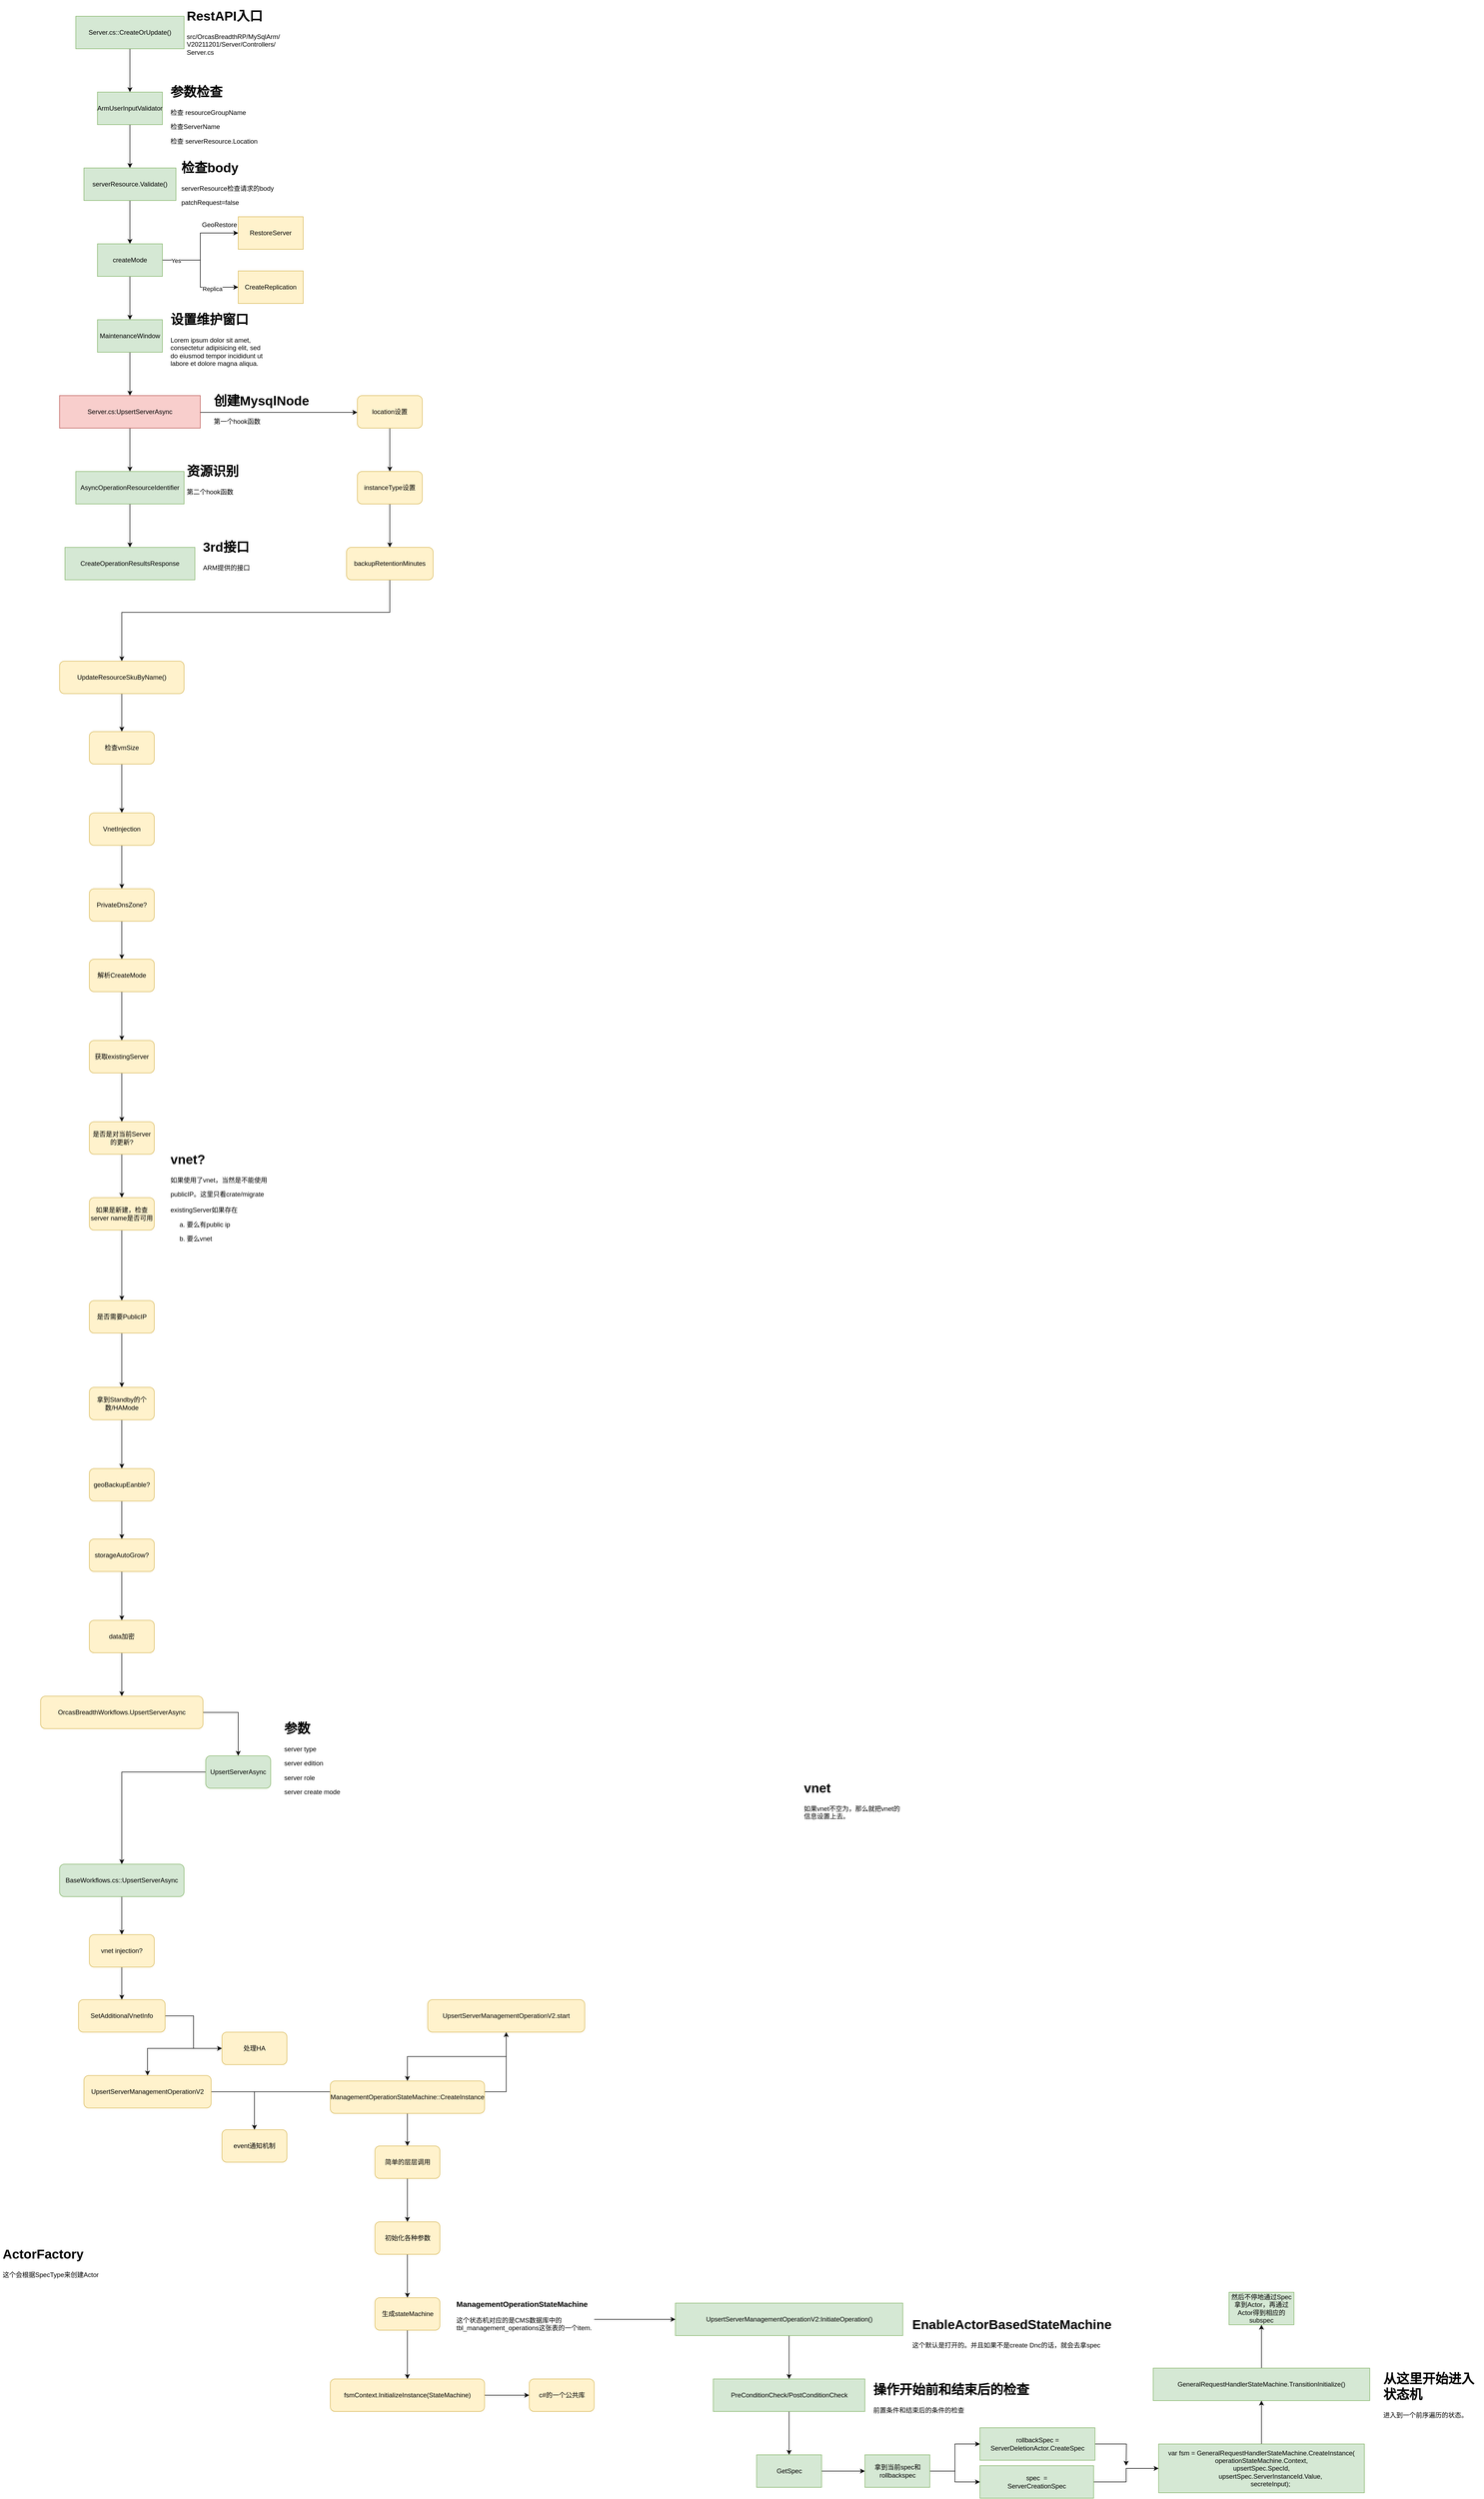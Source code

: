 <mxfile version="20.2.3" type="github">
  <diagram id="Utj4QRkRQI-RT1qHg1_4" name="Page-1">
    <mxGraphModel dx="1422" dy="786" grid="1" gridSize="10" guides="1" tooltips="1" connect="1" arrows="1" fold="1" page="1" pageScale="1" pageWidth="3300" pageHeight="4681" math="0" shadow="0">
      <root>
        <mxCell id="0" />
        <mxCell id="1" parent="0" />
        <mxCell id="V0GBCuVhsDUneNpyOq4p-4" value="" style="edgeStyle=orthogonalEdgeStyle;rounded=0;orthogonalLoop=1;jettySize=auto;html=1;" parent="1" source="V0GBCuVhsDUneNpyOq4p-1" target="V0GBCuVhsDUneNpyOq4p-3" edge="1">
          <mxGeometry relative="1" as="geometry" />
        </mxCell>
        <mxCell id="V0GBCuVhsDUneNpyOq4p-1" value="Server.cs::CreateOrUpdate()" style="rounded=0;whiteSpace=wrap;html=1;fillColor=#d5e8d4;strokeColor=#82b366;" parent="1" vertex="1">
          <mxGeometry x="160" y="70" width="200" height="60" as="geometry" />
        </mxCell>
        <mxCell id="V0GBCuVhsDUneNpyOq4p-2" value="&lt;h1&gt;RestAPI入口&lt;/h1&gt;&lt;p&gt;src/OrcasBreadthRP/MySqlArm/&lt;br&gt;V20211201/Server/Controllers/&lt;br&gt;Server.cs&lt;br&gt;&lt;/p&gt;" style="text;html=1;strokeColor=none;fillColor=none;spacing=5;spacingTop=-20;whiteSpace=wrap;overflow=hidden;rounded=0;" parent="1" vertex="1">
          <mxGeometry x="360" y="50" width="190" height="120" as="geometry" />
        </mxCell>
        <mxCell id="V0GBCuVhsDUneNpyOq4p-7" value="" style="edgeStyle=orthogonalEdgeStyle;rounded=0;orthogonalLoop=1;jettySize=auto;html=1;" parent="1" source="V0GBCuVhsDUneNpyOq4p-3" target="V0GBCuVhsDUneNpyOq4p-6" edge="1">
          <mxGeometry relative="1" as="geometry" />
        </mxCell>
        <mxCell id="V0GBCuVhsDUneNpyOq4p-3" value="ArmUserInputValidator" style="whiteSpace=wrap;html=1;rounded=0;fillColor=#d5e8d4;strokeColor=#82b366;" parent="1" vertex="1">
          <mxGeometry x="200" y="210" width="120" height="60" as="geometry" />
        </mxCell>
        <mxCell id="V0GBCuVhsDUneNpyOq4p-5" value="&lt;h1&gt;参数检查&lt;/h1&gt;&lt;p&gt;检查 resourceGroupName&lt;/p&gt;&lt;p&gt;检查ServerName&lt;/p&gt;&lt;p&gt;检查 serverResource.Location&lt;/p&gt;" style="text;html=1;strokeColor=none;fillColor=none;spacing=5;spacingTop=-20;whiteSpace=wrap;overflow=hidden;rounded=0;" parent="1" vertex="1">
          <mxGeometry x="330" y="190" width="190" height="120" as="geometry" />
        </mxCell>
        <mxCell id="V0GBCuVhsDUneNpyOq4p-10" value="" style="edgeStyle=orthogonalEdgeStyle;rounded=0;orthogonalLoop=1;jettySize=auto;html=1;" parent="1" source="V0GBCuVhsDUneNpyOq4p-6" target="V0GBCuVhsDUneNpyOq4p-9" edge="1">
          <mxGeometry relative="1" as="geometry" />
        </mxCell>
        <mxCell id="V0GBCuVhsDUneNpyOq4p-6" value="serverResource.Validate()" style="whiteSpace=wrap;html=1;fillColor=#d5e8d4;strokeColor=#82b366;rounded=0;" parent="1" vertex="1">
          <mxGeometry x="175" y="350" width="170" height="60" as="geometry" />
        </mxCell>
        <mxCell id="V0GBCuVhsDUneNpyOq4p-8" value="&lt;h1&gt;检查body&lt;/h1&gt;&lt;p&gt;serverResource检查请求的body&lt;/p&gt;&lt;p&gt;patchRequest=false&lt;/p&gt;" style="text;html=1;strokeColor=none;fillColor=none;spacing=5;spacingTop=-20;whiteSpace=wrap;overflow=hidden;rounded=0;" parent="1" vertex="1">
          <mxGeometry x="350" y="330" width="190" height="120" as="geometry" />
        </mxCell>
        <mxCell id="V0GBCuVhsDUneNpyOq4p-12" value="" style="edgeStyle=orthogonalEdgeStyle;rounded=0;orthogonalLoop=1;jettySize=auto;html=1;" parent="1" source="V0GBCuVhsDUneNpyOq4p-9" target="V0GBCuVhsDUneNpyOq4p-11" edge="1">
          <mxGeometry relative="1" as="geometry" />
        </mxCell>
        <mxCell id="V0GBCuVhsDUneNpyOq4p-14" value="" style="edgeStyle=orthogonalEdgeStyle;rounded=0;orthogonalLoop=1;jettySize=auto;html=1;" parent="1" source="V0GBCuVhsDUneNpyOq4p-9" target="V0GBCuVhsDUneNpyOq4p-13" edge="1">
          <mxGeometry relative="1" as="geometry" />
        </mxCell>
        <mxCell id="V0GBCuVhsDUneNpyOq4p-15" value="Yes" style="edgeLabel;html=1;align=center;verticalAlign=middle;resizable=0;points=[];" parent="V0GBCuVhsDUneNpyOq4p-14" vertex="1" connectable="0">
          <mxGeometry x="-0.737" y="-1" relative="1" as="geometry">
            <mxPoint as="offset" />
          </mxGeometry>
        </mxCell>
        <mxCell id="V0GBCuVhsDUneNpyOq4p-16" value="Replica" style="edgeLabel;html=1;align=center;verticalAlign=middle;resizable=0;points=[];" parent="V0GBCuVhsDUneNpyOq4p-14" vertex="1" connectable="0">
          <mxGeometry x="0.495" y="-3" relative="1" as="geometry">
            <mxPoint as="offset" />
          </mxGeometry>
        </mxCell>
        <mxCell id="V0GBCuVhsDUneNpyOq4p-19" value="" style="edgeStyle=orthogonalEdgeStyle;rounded=0;orthogonalLoop=1;jettySize=auto;html=1;" parent="1" source="V0GBCuVhsDUneNpyOq4p-9" target="V0GBCuVhsDUneNpyOq4p-18" edge="1">
          <mxGeometry relative="1" as="geometry" />
        </mxCell>
        <mxCell id="V0GBCuVhsDUneNpyOq4p-9" value="createMode" style="whiteSpace=wrap;html=1;fillColor=#d5e8d4;strokeColor=#82b366;rounded=0;" parent="1" vertex="1">
          <mxGeometry x="200" y="490" width="120" height="60" as="geometry" />
        </mxCell>
        <mxCell id="V0GBCuVhsDUneNpyOq4p-11" value="RestoreServer" style="whiteSpace=wrap;html=1;fillColor=#fff2cc;strokeColor=#d6b656;rounded=0;" parent="1" vertex="1">
          <mxGeometry x="460" y="440" width="120" height="60" as="geometry" />
        </mxCell>
        <mxCell id="V0GBCuVhsDUneNpyOq4p-13" value="CreateReplication" style="whiteSpace=wrap;html=1;fillColor=#fff2cc;strokeColor=#d6b656;rounded=0;" parent="1" vertex="1">
          <mxGeometry x="460" y="540" width="120" height="60" as="geometry" />
        </mxCell>
        <mxCell id="V0GBCuVhsDUneNpyOq4p-17" value="GeoRestore" style="text;html=1;align=center;verticalAlign=middle;resizable=0;points=[];autosize=1;strokeColor=none;fillColor=none;" parent="1" vertex="1">
          <mxGeometry x="380" y="440" width="90" height="30" as="geometry" />
        </mxCell>
        <mxCell id="V0GBCuVhsDUneNpyOq4p-22" value="" style="edgeStyle=orthogonalEdgeStyle;rounded=0;orthogonalLoop=1;jettySize=auto;html=1;" parent="1" source="V0GBCuVhsDUneNpyOq4p-18" target="V0GBCuVhsDUneNpyOq4p-21" edge="1">
          <mxGeometry relative="1" as="geometry" />
        </mxCell>
        <mxCell id="V0GBCuVhsDUneNpyOq4p-18" value="MaintenanceWindow" style="whiteSpace=wrap;html=1;fillColor=#d5e8d4;strokeColor=#82b366;rounded=0;" parent="1" vertex="1">
          <mxGeometry x="200" y="630" width="120" height="60" as="geometry" />
        </mxCell>
        <mxCell id="V0GBCuVhsDUneNpyOq4p-20" value="&lt;h1&gt;设置维护窗口&lt;/h1&gt;&lt;p&gt;Lorem ipsum dolor sit amet, consectetur adipisicing elit, sed do eiusmod tempor incididunt ut labore et dolore magna aliqua.&lt;/p&gt;" style="text;html=1;strokeColor=none;fillColor=none;spacing=5;spacingTop=-20;whiteSpace=wrap;overflow=hidden;rounded=0;" parent="1" vertex="1">
          <mxGeometry x="330" y="610" width="190" height="120" as="geometry" />
        </mxCell>
        <mxCell id="V0GBCuVhsDUneNpyOq4p-24" value="" style="edgeStyle=orthogonalEdgeStyle;rounded=0;orthogonalLoop=1;jettySize=auto;html=1;" parent="1" source="V0GBCuVhsDUneNpyOq4p-21" target="V0GBCuVhsDUneNpyOq4p-23" edge="1">
          <mxGeometry relative="1" as="geometry" />
        </mxCell>
        <mxCell id="V0GBCuVhsDUneNpyOq4p-21" value="Server.cs:UpsertServerAsync" style="whiteSpace=wrap;html=1;fillColor=#f8cecc;strokeColor=#b85450;rounded=0;" parent="1" vertex="1">
          <mxGeometry x="130" y="770" width="260" height="60" as="geometry" />
        </mxCell>
        <mxCell id="V0GBCuVhsDUneNpyOq4p-28" value="" style="edgeStyle=orthogonalEdgeStyle;rounded=0;orthogonalLoop=1;jettySize=auto;html=1;" parent="1" source="V0GBCuVhsDUneNpyOq4p-23" target="V0GBCuVhsDUneNpyOq4p-27" edge="1">
          <mxGeometry relative="1" as="geometry" />
        </mxCell>
        <mxCell id="V0GBCuVhsDUneNpyOq4p-30" style="edgeStyle=orthogonalEdgeStyle;rounded=0;orthogonalLoop=1;jettySize=auto;html=1;" parent="1" target="V0GBCuVhsDUneNpyOq4p-31" edge="1">
          <mxGeometry relative="1" as="geometry">
            <mxPoint x="549" y="801" as="targetPoint" />
            <mxPoint x="390" y="801" as="sourcePoint" />
            <Array as="points">
              <mxPoint x="449" y="801" />
              <mxPoint x="449" y="801" />
            </Array>
          </mxGeometry>
        </mxCell>
        <mxCell id="V0GBCuVhsDUneNpyOq4p-23" value="AsyncOperationResourceIdentifier" style="whiteSpace=wrap;html=1;fillColor=#d5e8d4;strokeColor=#82b366;rounded=0;" parent="1" vertex="1">
          <mxGeometry x="160" y="910" width="200" height="60" as="geometry" />
        </mxCell>
        <mxCell id="V0GBCuVhsDUneNpyOq4p-25" value="&lt;h1&gt;创建MysqlNode&lt;/h1&gt;&lt;p&gt;第一个hook函数&lt;/p&gt;" style="text;html=1;strokeColor=none;fillColor=none;spacing=5;spacingTop=-20;whiteSpace=wrap;overflow=hidden;rounded=0;" parent="1" vertex="1">
          <mxGeometry x="410" y="760" width="190" height="120" as="geometry" />
        </mxCell>
        <mxCell id="V0GBCuVhsDUneNpyOq4p-26" value="&lt;h1&gt;资源识别&lt;/h1&gt;&lt;p&gt;第二个hook函数&lt;/p&gt;" style="text;html=1;strokeColor=none;fillColor=none;spacing=5;spacingTop=-20;whiteSpace=wrap;overflow=hidden;rounded=0;" parent="1" vertex="1">
          <mxGeometry x="360" y="890" width="190" height="120" as="geometry" />
        </mxCell>
        <mxCell id="V0GBCuVhsDUneNpyOq4p-27" value="CreateOperationResultsResponse" style="whiteSpace=wrap;html=1;fillColor=#d5e8d4;strokeColor=#82b366;rounded=0;" parent="1" vertex="1">
          <mxGeometry x="140" y="1050" width="240" height="60" as="geometry" />
        </mxCell>
        <mxCell id="V0GBCuVhsDUneNpyOq4p-29" value="&lt;h1&gt;3rd接口&lt;/h1&gt;&lt;p&gt;ARM提供的接口&lt;/p&gt;" style="text;html=1;strokeColor=none;fillColor=none;spacing=5;spacingTop=-20;whiteSpace=wrap;overflow=hidden;rounded=0;" parent="1" vertex="1">
          <mxGeometry x="390" y="1030" width="190" height="120" as="geometry" />
        </mxCell>
        <mxCell id="V0GBCuVhsDUneNpyOq4p-33" value="" style="edgeStyle=orthogonalEdgeStyle;rounded=0;orthogonalLoop=1;jettySize=auto;html=1;" parent="1" source="V0GBCuVhsDUneNpyOq4p-31" target="V0GBCuVhsDUneNpyOq4p-32" edge="1">
          <mxGeometry relative="1" as="geometry" />
        </mxCell>
        <mxCell id="V0GBCuVhsDUneNpyOq4p-31" value="location设置" style="rounded=1;whiteSpace=wrap;html=1;fillColor=#fff2cc;strokeColor=#d6b656;" parent="1" vertex="1">
          <mxGeometry x="680" y="770" width="120" height="60" as="geometry" />
        </mxCell>
        <mxCell id="V0GBCuVhsDUneNpyOq4p-35" value="" style="edgeStyle=orthogonalEdgeStyle;rounded=0;orthogonalLoop=1;jettySize=auto;html=1;" parent="1" source="V0GBCuVhsDUneNpyOq4p-32" target="V0GBCuVhsDUneNpyOq4p-34" edge="1">
          <mxGeometry relative="1" as="geometry" />
        </mxCell>
        <mxCell id="V0GBCuVhsDUneNpyOq4p-32" value="instanceType设置" style="whiteSpace=wrap;html=1;fillColor=#fff2cc;strokeColor=#d6b656;rounded=1;" parent="1" vertex="1">
          <mxGeometry x="680" y="910" width="120" height="60" as="geometry" />
        </mxCell>
        <mxCell id="V0GBCuVhsDUneNpyOq4p-41" value="" style="edgeStyle=orthogonalEdgeStyle;rounded=0;orthogonalLoop=1;jettySize=auto;html=1;" parent="1" source="V0GBCuVhsDUneNpyOq4p-34" target="V0GBCuVhsDUneNpyOq4p-40" edge="1">
          <mxGeometry relative="1" as="geometry">
            <Array as="points">
              <mxPoint x="740" y="1170" />
              <mxPoint x="245" y="1170" />
            </Array>
          </mxGeometry>
        </mxCell>
        <mxCell id="V0GBCuVhsDUneNpyOq4p-34" value="backupRetentionMinutes" style="whiteSpace=wrap;html=1;fillColor=#fff2cc;strokeColor=#d6b656;rounded=1;" parent="1" vertex="1">
          <mxGeometry x="660" y="1050" width="160" height="60" as="geometry" />
        </mxCell>
        <mxCell id="V0GBCuVhsDUneNpyOq4p-39" value="" style="edgeStyle=orthogonalEdgeStyle;rounded=0;orthogonalLoop=1;jettySize=auto;html=1;" parent="1" source="V0GBCuVhsDUneNpyOq4p-36" target="V0GBCuVhsDUneNpyOq4p-38" edge="1">
          <mxGeometry relative="1" as="geometry" />
        </mxCell>
        <mxCell id="V0GBCuVhsDUneNpyOq4p-36" value="检查vmSize" style="whiteSpace=wrap;html=1;fillColor=#fff2cc;strokeColor=#d6b656;rounded=1;" parent="1" vertex="1">
          <mxGeometry x="185" y="1390" width="120" height="60" as="geometry" />
        </mxCell>
        <mxCell id="V0GBCuVhsDUneNpyOq4p-44" value="" style="edgeStyle=orthogonalEdgeStyle;rounded=0;orthogonalLoop=1;jettySize=auto;html=1;" parent="1" source="V0GBCuVhsDUneNpyOq4p-38" target="V0GBCuVhsDUneNpyOq4p-43" edge="1">
          <mxGeometry relative="1" as="geometry" />
        </mxCell>
        <mxCell id="V0GBCuVhsDUneNpyOq4p-38" value="VnetInjection" style="whiteSpace=wrap;html=1;fillColor=#fff2cc;strokeColor=#d6b656;rounded=1;" parent="1" vertex="1">
          <mxGeometry x="185" y="1540" width="120" height="60" as="geometry" />
        </mxCell>
        <mxCell id="V0GBCuVhsDUneNpyOq4p-42" style="edgeStyle=orthogonalEdgeStyle;rounded=0;orthogonalLoop=1;jettySize=auto;html=1;" parent="1" source="V0GBCuVhsDUneNpyOq4p-40" target="V0GBCuVhsDUneNpyOq4p-36" edge="1">
          <mxGeometry relative="1" as="geometry" />
        </mxCell>
        <mxCell id="V0GBCuVhsDUneNpyOq4p-40" value="UpdateResourceSkuByName()" style="whiteSpace=wrap;html=1;fillColor=#fff2cc;strokeColor=#d6b656;rounded=1;" parent="1" vertex="1">
          <mxGeometry x="130" y="1260" width="230" height="60" as="geometry" />
        </mxCell>
        <mxCell id="V0GBCuVhsDUneNpyOq4p-46" value="" style="edgeStyle=orthogonalEdgeStyle;rounded=0;orthogonalLoop=1;jettySize=auto;html=1;" parent="1" source="V0GBCuVhsDUneNpyOq4p-43" target="V0GBCuVhsDUneNpyOq4p-45" edge="1">
          <mxGeometry relative="1" as="geometry" />
        </mxCell>
        <mxCell id="V0GBCuVhsDUneNpyOq4p-43" value="PrivateDnsZone?" style="whiteSpace=wrap;html=1;fillColor=#fff2cc;strokeColor=#d6b656;rounded=1;" parent="1" vertex="1">
          <mxGeometry x="185" y="1680" width="120" height="60" as="geometry" />
        </mxCell>
        <mxCell id="V0GBCuVhsDUneNpyOq4p-48" value="" style="edgeStyle=orthogonalEdgeStyle;rounded=0;orthogonalLoop=1;jettySize=auto;html=1;" parent="1" source="V0GBCuVhsDUneNpyOq4p-45" target="V0GBCuVhsDUneNpyOq4p-47" edge="1">
          <mxGeometry relative="1" as="geometry" />
        </mxCell>
        <mxCell id="V0GBCuVhsDUneNpyOq4p-45" value="解析CreateMode" style="whiteSpace=wrap;html=1;fillColor=#fff2cc;strokeColor=#d6b656;rounded=1;" parent="1" vertex="1">
          <mxGeometry x="185" y="1810" width="120" height="60" as="geometry" />
        </mxCell>
        <mxCell id="V0GBCuVhsDUneNpyOq4p-57" value="" style="edgeStyle=orthogonalEdgeStyle;rounded=0;orthogonalLoop=1;jettySize=auto;html=1;" parent="1" source="V0GBCuVhsDUneNpyOq4p-47" target="V0GBCuVhsDUneNpyOq4p-56" edge="1">
          <mxGeometry relative="1" as="geometry" />
        </mxCell>
        <mxCell id="V0GBCuVhsDUneNpyOq4p-47" value="获取existingServer" style="whiteSpace=wrap;html=1;fillColor=#fff2cc;strokeColor=#d6b656;rounded=1;" parent="1" vertex="1">
          <mxGeometry x="185" y="1960" width="120" height="60" as="geometry" />
        </mxCell>
        <mxCell id="V0GBCuVhsDUneNpyOq4p-59" value="" style="edgeStyle=orthogonalEdgeStyle;rounded=0;orthogonalLoop=1;jettySize=auto;html=1;" parent="1" source="V0GBCuVhsDUneNpyOq4p-56" target="V0GBCuVhsDUneNpyOq4p-58" edge="1">
          <mxGeometry relative="1" as="geometry" />
        </mxCell>
        <mxCell id="V0GBCuVhsDUneNpyOq4p-56" value="是否是对当前Server的更新?" style="whiteSpace=wrap;html=1;fillColor=#fff2cc;strokeColor=#d6b656;rounded=1;" parent="1" vertex="1">
          <mxGeometry x="185" y="2110" width="120" height="60" as="geometry" />
        </mxCell>
        <mxCell id="V0GBCuVhsDUneNpyOq4p-61" value="" style="edgeStyle=orthogonalEdgeStyle;rounded=0;orthogonalLoop=1;jettySize=auto;html=1;" parent="1" source="V0GBCuVhsDUneNpyOq4p-58" target="V0GBCuVhsDUneNpyOq4p-60" edge="1">
          <mxGeometry relative="1" as="geometry" />
        </mxCell>
        <mxCell id="V0GBCuVhsDUneNpyOq4p-58" value="如果是新建，检查 server name是否可用" style="whiteSpace=wrap;html=1;fillColor=#fff2cc;strokeColor=#d6b656;rounded=1;" parent="1" vertex="1">
          <mxGeometry x="185" y="2250" width="120" height="60" as="geometry" />
        </mxCell>
        <mxCell id="V0GBCuVhsDUneNpyOq4p-64" value="" style="edgeStyle=orthogonalEdgeStyle;rounded=0;orthogonalLoop=1;jettySize=auto;html=1;" parent="1" source="V0GBCuVhsDUneNpyOq4p-60" target="V0GBCuVhsDUneNpyOq4p-63" edge="1">
          <mxGeometry relative="1" as="geometry" />
        </mxCell>
        <mxCell id="V0GBCuVhsDUneNpyOq4p-60" value="是否需要PublicIP" style="whiteSpace=wrap;html=1;fillColor=#fff2cc;strokeColor=#d6b656;rounded=1;" parent="1" vertex="1">
          <mxGeometry x="185" y="2440" width="120" height="60" as="geometry" />
        </mxCell>
        <mxCell id="V0GBCuVhsDUneNpyOq4p-62" value="&lt;h1&gt;vnet?&lt;/h1&gt;&lt;p&gt;如果使用了vnet，当然是不能使用&lt;/p&gt;&lt;p&gt;publicIP。这里只看crate/migrate&lt;br&gt;&lt;br&gt;existingServer如果存在&lt;/p&gt;&lt;p&gt;&amp;nbsp; &amp;nbsp; &amp;nbsp;a. 要么有public ip&lt;/p&gt;&lt;p&gt;&amp;nbsp; &amp;nbsp; &amp;nbsp;b. 要么vnet&lt;/p&gt;" style="text;html=1;strokeColor=none;fillColor=none;spacing=5;spacingTop=-20;whiteSpace=wrap;overflow=hidden;rounded=0;" parent="1" vertex="1">
          <mxGeometry x="330" y="2160" width="190" height="190" as="geometry" />
        </mxCell>
        <mxCell id="V0GBCuVhsDUneNpyOq4p-66" value="" style="edgeStyle=orthogonalEdgeStyle;rounded=0;orthogonalLoop=1;jettySize=auto;html=1;" parent="1" source="V0GBCuVhsDUneNpyOq4p-63" target="V0GBCuVhsDUneNpyOq4p-65" edge="1">
          <mxGeometry relative="1" as="geometry" />
        </mxCell>
        <mxCell id="V0GBCuVhsDUneNpyOq4p-63" value="拿到Standby的个数/HAMode" style="whiteSpace=wrap;html=1;fillColor=#fff2cc;strokeColor=#d6b656;rounded=1;" parent="1" vertex="1">
          <mxGeometry x="185" y="2600" width="120" height="60" as="geometry" />
        </mxCell>
        <mxCell id="V0GBCuVhsDUneNpyOq4p-68" value="" style="edgeStyle=orthogonalEdgeStyle;rounded=0;orthogonalLoop=1;jettySize=auto;html=1;" parent="1" source="V0GBCuVhsDUneNpyOq4p-65" target="V0GBCuVhsDUneNpyOq4p-67" edge="1">
          <mxGeometry relative="1" as="geometry" />
        </mxCell>
        <mxCell id="V0GBCuVhsDUneNpyOq4p-65" value="geoBackupEanble?" style="whiteSpace=wrap;html=1;fillColor=#fff2cc;strokeColor=#d6b656;rounded=1;" parent="1" vertex="1">
          <mxGeometry x="185" y="2750" width="120" height="60" as="geometry" />
        </mxCell>
        <mxCell id="V0GBCuVhsDUneNpyOq4p-70" value="" style="edgeStyle=orthogonalEdgeStyle;rounded=0;orthogonalLoop=1;jettySize=auto;html=1;" parent="1" source="V0GBCuVhsDUneNpyOq4p-67" target="V0GBCuVhsDUneNpyOq4p-69" edge="1">
          <mxGeometry relative="1" as="geometry" />
        </mxCell>
        <mxCell id="V0GBCuVhsDUneNpyOq4p-67" value="storageAutoGrow?" style="whiteSpace=wrap;html=1;fillColor=#fff2cc;strokeColor=#d6b656;rounded=1;" parent="1" vertex="1">
          <mxGeometry x="185" y="2880" width="120" height="60" as="geometry" />
        </mxCell>
        <mxCell id="V0GBCuVhsDUneNpyOq4p-72" value="" style="edgeStyle=orthogonalEdgeStyle;rounded=0;orthogonalLoop=1;jettySize=auto;html=1;" parent="1" source="V0GBCuVhsDUneNpyOq4p-69" target="V0GBCuVhsDUneNpyOq4p-71" edge="1">
          <mxGeometry relative="1" as="geometry" />
        </mxCell>
        <mxCell id="V0GBCuVhsDUneNpyOq4p-69" value="data加密" style="whiteSpace=wrap;html=1;fillColor=#fff2cc;strokeColor=#d6b656;rounded=1;" parent="1" vertex="1">
          <mxGeometry x="185" y="3030" width="120" height="60" as="geometry" />
        </mxCell>
        <mxCell id="V0GBCuVhsDUneNpyOq4p-76" value="" style="edgeStyle=orthogonalEdgeStyle;rounded=0;orthogonalLoop=1;jettySize=auto;html=1;" parent="1" source="V0GBCuVhsDUneNpyOq4p-71" target="V0GBCuVhsDUneNpyOq4p-75" edge="1">
          <mxGeometry relative="1" as="geometry" />
        </mxCell>
        <mxCell id="V0GBCuVhsDUneNpyOq4p-71" value="OrcasBreadthWorkflows.UpsertServerAsync" style="whiteSpace=wrap;html=1;fillColor=#fff2cc;strokeColor=#d6b656;rounded=1;" parent="1" vertex="1">
          <mxGeometry x="95" y="3170" width="300" height="60" as="geometry" />
        </mxCell>
        <mxCell id="V0GBCuVhsDUneNpyOq4p-79" value="" style="edgeStyle=orthogonalEdgeStyle;rounded=0;orthogonalLoop=1;jettySize=auto;html=1;" parent="1" source="V0GBCuVhsDUneNpyOq4p-75" target="V0GBCuVhsDUneNpyOq4p-78" edge="1">
          <mxGeometry relative="1" as="geometry" />
        </mxCell>
        <mxCell id="V0GBCuVhsDUneNpyOq4p-75" value="UpsertServerAsync" style="whiteSpace=wrap;html=1;fillColor=#d5e8d4;strokeColor=#82b366;rounded=1;" parent="1" vertex="1">
          <mxGeometry x="400" y="3280" width="120" height="60" as="geometry" />
        </mxCell>
        <mxCell id="V0GBCuVhsDUneNpyOq4p-77" value="&lt;h1&gt;参数&lt;/h1&gt;&lt;p&gt;server type&lt;/p&gt;&lt;p&gt;server edition&lt;/p&gt;&lt;p&gt;server role&lt;/p&gt;&lt;p&gt;server create mode&lt;/p&gt;" style="text;html=1;strokeColor=none;fillColor=none;spacing=5;spacingTop=-20;whiteSpace=wrap;overflow=hidden;rounded=0;" parent="1" vertex="1">
          <mxGeometry x="540" y="3210" width="190" height="160" as="geometry" />
        </mxCell>
        <mxCell id="V0GBCuVhsDUneNpyOq4p-81" value="" style="edgeStyle=orthogonalEdgeStyle;rounded=0;orthogonalLoop=1;jettySize=auto;html=1;" parent="1" source="V0GBCuVhsDUneNpyOq4p-78" target="V0GBCuVhsDUneNpyOq4p-80" edge="1">
          <mxGeometry relative="1" as="geometry" />
        </mxCell>
        <mxCell id="V0GBCuVhsDUneNpyOq4p-78" value="BaseWorkflows.cs::UpsertServerAsync" style="whiteSpace=wrap;html=1;fillColor=#d5e8d4;strokeColor=#82b366;rounded=1;" parent="1" vertex="1">
          <mxGeometry x="130" y="3480" width="230" height="60" as="geometry" />
        </mxCell>
        <mxCell id="V0GBCuVhsDUneNpyOq4p-84" value="" style="edgeStyle=orthogonalEdgeStyle;rounded=0;orthogonalLoop=1;jettySize=auto;html=1;" parent="1" source="V0GBCuVhsDUneNpyOq4p-80" target="V0GBCuVhsDUneNpyOq4p-83" edge="1">
          <mxGeometry relative="1" as="geometry" />
        </mxCell>
        <mxCell id="V0GBCuVhsDUneNpyOq4p-80" value="vnet injection?" style="whiteSpace=wrap;html=1;fillColor=#fff2cc;strokeColor=#d6b656;rounded=1;" parent="1" vertex="1">
          <mxGeometry x="185" y="3610" width="120" height="60" as="geometry" />
        </mxCell>
        <mxCell id="V0GBCuVhsDUneNpyOq4p-82" value="&lt;h1&gt;vnet&lt;/h1&gt;&lt;p&gt;如果vnet不空为，那么就把vnet的信息设置上去。&lt;/p&gt;" style="text;html=1;strokeColor=none;fillColor=none;spacing=5;spacingTop=-20;whiteSpace=wrap;overflow=hidden;rounded=0;" parent="1" vertex="1">
          <mxGeometry x="1500" y="3320" width="190" height="120" as="geometry" />
        </mxCell>
        <mxCell id="V0GBCuVhsDUneNpyOq4p-86" value="" style="edgeStyle=orthogonalEdgeStyle;rounded=0;orthogonalLoop=1;jettySize=auto;html=1;" parent="1" source="V0GBCuVhsDUneNpyOq4p-83" target="V0GBCuVhsDUneNpyOq4p-85" edge="1">
          <mxGeometry relative="1" as="geometry" />
        </mxCell>
        <mxCell id="V0GBCuVhsDUneNpyOq4p-83" value="SetAdditionalVnetInfo" style="whiteSpace=wrap;html=1;fillColor=#fff2cc;strokeColor=#d6b656;rounded=1;" parent="1" vertex="1">
          <mxGeometry x="165" y="3730" width="160" height="60" as="geometry" />
        </mxCell>
        <mxCell id="V0GBCuVhsDUneNpyOq4p-88" value="" style="edgeStyle=orthogonalEdgeStyle;rounded=0;orthogonalLoop=1;jettySize=auto;html=1;" parent="1" source="V0GBCuVhsDUneNpyOq4p-85" target="V0GBCuVhsDUneNpyOq4p-87" edge="1">
          <mxGeometry relative="1" as="geometry" />
        </mxCell>
        <mxCell id="V0GBCuVhsDUneNpyOq4p-85" value="处理HA" style="whiteSpace=wrap;html=1;fillColor=#fff2cc;strokeColor=#d6b656;rounded=1;" parent="1" vertex="1">
          <mxGeometry x="430" y="3790" width="120" height="60" as="geometry" />
        </mxCell>
        <mxCell id="Aiq3VP3pHhMcYK7OFooS-2" value="" style="edgeStyle=orthogonalEdgeStyle;rounded=0;orthogonalLoop=1;jettySize=auto;html=1;" parent="1" source="V0GBCuVhsDUneNpyOq4p-87" target="Aiq3VP3pHhMcYK7OFooS-1" edge="1">
          <mxGeometry relative="1" as="geometry" />
        </mxCell>
        <mxCell id="Aiq3VP3pHhMcYK7OFooS-4" value="" style="edgeStyle=orthogonalEdgeStyle;rounded=0;orthogonalLoop=1;jettySize=auto;html=1;" parent="1" source="V0GBCuVhsDUneNpyOq4p-87" target="Aiq3VP3pHhMcYK7OFooS-3" edge="1">
          <mxGeometry relative="1" as="geometry" />
        </mxCell>
        <mxCell id="V0GBCuVhsDUneNpyOq4p-87" value="UpsertServerManagementOperationV2" style="whiteSpace=wrap;html=1;fillColor=#fff2cc;strokeColor=#d6b656;rounded=1;" parent="1" vertex="1">
          <mxGeometry x="175" y="3870" width="235" height="60" as="geometry" />
        </mxCell>
        <mxCell id="Aiq3VP3pHhMcYK7OFooS-1" value="event通知机制" style="whiteSpace=wrap;html=1;fillColor=#fff2cc;strokeColor=#d6b656;rounded=1;" parent="1" vertex="1">
          <mxGeometry x="430" y="3970" width="120" height="60" as="geometry" />
        </mxCell>
        <mxCell id="Aiq3VP3pHhMcYK7OFooS-6" value="" style="edgeStyle=orthogonalEdgeStyle;rounded=0;orthogonalLoop=1;jettySize=auto;html=1;" parent="1" source="Aiq3VP3pHhMcYK7OFooS-3" target="Aiq3VP3pHhMcYK7OFooS-5" edge="1">
          <mxGeometry relative="1" as="geometry" />
        </mxCell>
        <mxCell id="Aiq3VP3pHhMcYK7OFooS-3" value="UpsertServerManagementOperationV2.start" style="whiteSpace=wrap;html=1;fillColor=#fff2cc;strokeColor=#d6b656;rounded=1;" parent="1" vertex="1">
          <mxGeometry x="810" y="3730" width="290" height="60" as="geometry" />
        </mxCell>
        <mxCell id="Aiq3VP3pHhMcYK7OFooS-8" value="" style="edgeStyle=orthogonalEdgeStyle;rounded=0;orthogonalLoop=1;jettySize=auto;html=1;" parent="1" source="Aiq3VP3pHhMcYK7OFooS-5" target="Aiq3VP3pHhMcYK7OFooS-7" edge="1">
          <mxGeometry relative="1" as="geometry" />
        </mxCell>
        <mxCell id="Aiq3VP3pHhMcYK7OFooS-5" value="ManagementOperationStateMachine::CreateInstance" style="whiteSpace=wrap;html=1;fillColor=#fff2cc;strokeColor=#d6b656;rounded=1;" parent="1" vertex="1">
          <mxGeometry x="630" y="3880" width="285" height="60" as="geometry" />
        </mxCell>
        <mxCell id="Aiq3VP3pHhMcYK7OFooS-10" value="" style="edgeStyle=orthogonalEdgeStyle;rounded=0;orthogonalLoop=1;jettySize=auto;html=1;" parent="1" source="Aiq3VP3pHhMcYK7OFooS-7" target="Aiq3VP3pHhMcYK7OFooS-9" edge="1">
          <mxGeometry relative="1" as="geometry" />
        </mxCell>
        <mxCell id="Aiq3VP3pHhMcYK7OFooS-7" value="简单的层层调用" style="whiteSpace=wrap;html=1;fillColor=#fff2cc;strokeColor=#d6b656;rounded=1;" parent="1" vertex="1">
          <mxGeometry x="712.5" y="4000" width="120" height="60" as="geometry" />
        </mxCell>
        <mxCell id="Aiq3VP3pHhMcYK7OFooS-12" value="" style="edgeStyle=orthogonalEdgeStyle;rounded=0;orthogonalLoop=1;jettySize=auto;html=1;" parent="1" source="Aiq3VP3pHhMcYK7OFooS-9" target="Aiq3VP3pHhMcYK7OFooS-11" edge="1">
          <mxGeometry relative="1" as="geometry" />
        </mxCell>
        <mxCell id="Aiq3VP3pHhMcYK7OFooS-9" value="初始化各种参数" style="whiteSpace=wrap;html=1;fillColor=#fff2cc;strokeColor=#d6b656;rounded=1;" parent="1" vertex="1">
          <mxGeometry x="712.5" y="4140" width="120" height="60" as="geometry" />
        </mxCell>
        <mxCell id="Aiq3VP3pHhMcYK7OFooS-14" value="" style="edgeStyle=orthogonalEdgeStyle;rounded=0;orthogonalLoop=1;jettySize=auto;html=1;" parent="1" source="Aiq3VP3pHhMcYK7OFooS-11" target="Aiq3VP3pHhMcYK7OFooS-13" edge="1">
          <mxGeometry relative="1" as="geometry" />
        </mxCell>
        <mxCell id="Aiq3VP3pHhMcYK7OFooS-11" value="生成stateMachine" style="whiteSpace=wrap;html=1;fillColor=#fff2cc;strokeColor=#d6b656;rounded=1;" parent="1" vertex="1">
          <mxGeometry x="712.5" y="4280" width="120" height="60" as="geometry" />
        </mxCell>
        <mxCell id="Aiq3VP3pHhMcYK7OFooS-16" value="" style="edgeStyle=orthogonalEdgeStyle;rounded=0;orthogonalLoop=1;jettySize=auto;html=1;" parent="1" source="Aiq3VP3pHhMcYK7OFooS-13" target="Aiq3VP3pHhMcYK7OFooS-15" edge="1">
          <mxGeometry relative="1" as="geometry" />
        </mxCell>
        <mxCell id="Aiq3VP3pHhMcYK7OFooS-13" value="fsmContext.InitializeInstance(StateMachine)" style="whiteSpace=wrap;html=1;fillColor=#fff2cc;strokeColor=#d6b656;rounded=1;" parent="1" vertex="1">
          <mxGeometry x="630" y="4430" width="285" height="60" as="geometry" />
        </mxCell>
        <mxCell id="Aiq3VP3pHhMcYK7OFooS-15" value="c#的一个公共库" style="whiteSpace=wrap;html=1;fillColor=#fff2cc;strokeColor=#d6b656;rounded=1;" parent="1" vertex="1">
          <mxGeometry x="997.5" y="4430" width="120" height="60" as="geometry" />
        </mxCell>
        <mxCell id="T3_9DTncUeGPF8RhalXn-5" value="" style="edgeStyle=orthogonalEdgeStyle;rounded=0;orthogonalLoop=1;jettySize=auto;html=1;" edge="1" parent="1" source="T3_9DTncUeGPF8RhalXn-1" target="T3_9DTncUeGPF8RhalXn-4">
          <mxGeometry relative="1" as="geometry" />
        </mxCell>
        <mxCell id="T3_9DTncUeGPF8RhalXn-1" value="&lt;h3&gt;ManagementOperationStateMachine&lt;/h3&gt;&lt;p&gt;这个状态机对应的是CMS数据库中的tbl_management_operations这张表的一个item.&lt;/p&gt;" style="text;html=1;strokeColor=none;fillColor=none;spacing=5;spacingTop=-20;whiteSpace=wrap;overflow=hidden;rounded=0;" vertex="1" parent="1">
          <mxGeometry x="857.5" y="4280" width="260" height="80" as="geometry" />
        </mxCell>
        <mxCell id="T3_9DTncUeGPF8RhalXn-9" value="" style="edgeStyle=orthogonalEdgeStyle;rounded=0;orthogonalLoop=1;jettySize=auto;html=1;" edge="1" parent="1" source="T3_9DTncUeGPF8RhalXn-4" target="T3_9DTncUeGPF8RhalXn-8">
          <mxGeometry relative="1" as="geometry" />
        </mxCell>
        <mxCell id="T3_9DTncUeGPF8RhalXn-4" value="UpsertServerManagementOperationV2:InitiateOperation()" style="whiteSpace=wrap;html=1;fillColor=#d5e8d4;strokeColor=#82b366;" vertex="1" parent="1">
          <mxGeometry x="1267.5" y="4290" width="420" height="60" as="geometry" />
        </mxCell>
        <mxCell id="T3_9DTncUeGPF8RhalXn-12" value="" style="edgeStyle=orthogonalEdgeStyle;rounded=0;orthogonalLoop=1;jettySize=auto;html=1;" edge="1" parent="1" source="T3_9DTncUeGPF8RhalXn-8" target="T3_9DTncUeGPF8RhalXn-11">
          <mxGeometry relative="1" as="geometry" />
        </mxCell>
        <mxCell id="T3_9DTncUeGPF8RhalXn-8" value="PreConditionCheck/PostConditionCheck" style="whiteSpace=wrap;html=1;fillColor=#d5e8d4;strokeColor=#82b366;" vertex="1" parent="1">
          <mxGeometry x="1337.5" y="4430" width="280" height="60" as="geometry" />
        </mxCell>
        <mxCell id="T3_9DTncUeGPF8RhalXn-10" value="&lt;h1&gt;操作开始前和结束后的检查&lt;/h1&gt;&lt;p&gt;前置条件和结束后的条件的检查&lt;/p&gt;" style="text;html=1;strokeColor=none;fillColor=none;spacing=5;spacingTop=-20;whiteSpace=wrap;overflow=hidden;rounded=0;" vertex="1" parent="1">
          <mxGeometry x="1627.5" y="4430" width="310" height="80" as="geometry" />
        </mxCell>
        <mxCell id="T3_9DTncUeGPF8RhalXn-14" value="" style="edgeStyle=orthogonalEdgeStyle;rounded=0;orthogonalLoop=1;jettySize=auto;html=1;" edge="1" parent="1" source="T3_9DTncUeGPF8RhalXn-11" target="T3_9DTncUeGPF8RhalXn-13">
          <mxGeometry relative="1" as="geometry" />
        </mxCell>
        <mxCell id="T3_9DTncUeGPF8RhalXn-11" value="GetSpec" style="whiteSpace=wrap;html=1;fillColor=#d5e8d4;strokeColor=#82b366;" vertex="1" parent="1">
          <mxGeometry x="1417.5" y="4570" width="120" height="60" as="geometry" />
        </mxCell>
        <mxCell id="T3_9DTncUeGPF8RhalXn-17" value="" style="edgeStyle=orthogonalEdgeStyle;rounded=0;orthogonalLoop=1;jettySize=auto;html=1;" edge="1" parent="1" source="T3_9DTncUeGPF8RhalXn-13" target="T3_9DTncUeGPF8RhalXn-16">
          <mxGeometry relative="1" as="geometry" />
        </mxCell>
        <mxCell id="T3_9DTncUeGPF8RhalXn-19" value="" style="edgeStyle=orthogonalEdgeStyle;rounded=0;orthogonalLoop=1;jettySize=auto;html=1;" edge="1" parent="1" source="T3_9DTncUeGPF8RhalXn-13" target="T3_9DTncUeGPF8RhalXn-18">
          <mxGeometry relative="1" as="geometry" />
        </mxCell>
        <mxCell id="T3_9DTncUeGPF8RhalXn-13" value="拿到当前spec和rollbackspec" style="whiteSpace=wrap;html=1;fillColor=#d5e8d4;strokeColor=#82b366;" vertex="1" parent="1">
          <mxGeometry x="1617.5" y="4570" width="120" height="60" as="geometry" />
        </mxCell>
        <mxCell id="T3_9DTncUeGPF8RhalXn-24" style="edgeStyle=orthogonalEdgeStyle;rounded=0;orthogonalLoop=1;jettySize=auto;html=1;" edge="1" parent="1" source="T3_9DTncUeGPF8RhalXn-16">
          <mxGeometry relative="1" as="geometry">
            <mxPoint x="2100" y="4590" as="targetPoint" />
          </mxGeometry>
        </mxCell>
        <mxCell id="T3_9DTncUeGPF8RhalXn-16" value="rollbackSpec = ServerDeletionActor.CreateSpec" style="whiteSpace=wrap;html=1;fillColor=#d5e8d4;strokeColor=#82b366;" vertex="1" parent="1">
          <mxGeometry x="1830" y="4520" width="212.5" height="60" as="geometry" />
        </mxCell>
        <mxCell id="T3_9DTncUeGPF8RhalXn-23" value="" style="edgeStyle=orthogonalEdgeStyle;rounded=0;orthogonalLoop=1;jettySize=auto;html=1;" edge="1" parent="1" source="T3_9DTncUeGPF8RhalXn-18" target="T3_9DTncUeGPF8RhalXn-22">
          <mxGeometry relative="1" as="geometry" />
        </mxCell>
        <mxCell id="T3_9DTncUeGPF8RhalXn-18" value="spec&amp;nbsp; =&lt;br&gt;ServerCreationSpec" style="whiteSpace=wrap;html=1;fillColor=#d5e8d4;strokeColor=#82b366;" vertex="1" parent="1">
          <mxGeometry x="1830" y="4590" width="210" height="60" as="geometry" />
        </mxCell>
        <mxCell id="T3_9DTncUeGPF8RhalXn-20" value="&lt;h1&gt;EnableActorBasedStateMachine&lt;/h1&gt;&lt;p&gt;这个默认是打开的。并且如果不是create Dnc的话，就会去拿spec&lt;/p&gt;" style="text;html=1;strokeColor=none;fillColor=none;spacing=5;spacingTop=-20;whiteSpace=wrap;overflow=hidden;rounded=0;" vertex="1" parent="1">
          <mxGeometry x="1700" y="4310" width="390" height="120" as="geometry" />
        </mxCell>
        <mxCell id="T3_9DTncUeGPF8RhalXn-21" value="&lt;h1&gt;ActorFactory&lt;/h1&gt;&lt;p&gt;这个会根据SpecType来创建Actor&lt;/p&gt;" style="text;html=1;strokeColor=none;fillColor=none;spacing=5;spacingTop=-20;whiteSpace=wrap;overflow=hidden;rounded=0;" vertex="1" parent="1">
          <mxGeometry x="20" y="4180" width="190" height="120" as="geometry" />
        </mxCell>
        <mxCell id="T3_9DTncUeGPF8RhalXn-26" value="" style="edgeStyle=orthogonalEdgeStyle;rounded=0;orthogonalLoop=1;jettySize=auto;html=1;" edge="1" parent="1" source="T3_9DTncUeGPF8RhalXn-22" target="T3_9DTncUeGPF8RhalXn-25">
          <mxGeometry relative="1" as="geometry" />
        </mxCell>
        <mxCell id="T3_9DTncUeGPF8RhalXn-22" value="&lt;div&gt;var fsm = GeneralRequestHandlerStateMachine.CreateInstance(&lt;br&gt;operationStateMachine.Context,&lt;/div&gt;&lt;div&gt;upsertSpec.SpecId,&lt;/div&gt;&lt;div&gt;&amp;nbsp; &amp;nbsp; &amp;nbsp; &amp;nbsp; &amp;nbsp; upsertSpec.ServerInstanceId.Value,&lt;/div&gt;&lt;div&gt;&amp;nbsp; &amp;nbsp; &amp;nbsp; &amp;nbsp; &amp;nbsp; secreteInput);&lt;/div&gt;" style="whiteSpace=wrap;html=1;fillColor=#d5e8d4;strokeColor=#82b366;" vertex="1" parent="1">
          <mxGeometry x="2160" y="4550" width="380" height="90" as="geometry" />
        </mxCell>
        <mxCell id="T3_9DTncUeGPF8RhalXn-29" value="" style="edgeStyle=orthogonalEdgeStyle;rounded=0;orthogonalLoop=1;jettySize=auto;html=1;" edge="1" parent="1" source="T3_9DTncUeGPF8RhalXn-25" target="T3_9DTncUeGPF8RhalXn-28">
          <mxGeometry relative="1" as="geometry" />
        </mxCell>
        <mxCell id="T3_9DTncUeGPF8RhalXn-25" value="GeneralRequestHandlerStateMachine.TransitionInitialize()" style="whiteSpace=wrap;html=1;fillColor=#d5e8d4;strokeColor=#82b366;" vertex="1" parent="1">
          <mxGeometry x="2150" y="4410" width="400" height="60" as="geometry" />
        </mxCell>
        <mxCell id="T3_9DTncUeGPF8RhalXn-27" value="&lt;h1&gt;从这里开始进入状态机&lt;/h1&gt;&lt;p&gt;进入到一个前序遍历的状态。&lt;/p&gt;" style="text;html=1;strokeColor=none;fillColor=none;spacing=5;spacingTop=-20;whiteSpace=wrap;overflow=hidden;rounded=0;" vertex="1" parent="1">
          <mxGeometry x="2570" y="4410" width="190" height="120" as="geometry" />
        </mxCell>
        <mxCell id="T3_9DTncUeGPF8RhalXn-28" value="然后不停地通过Spec拿到Actor，再通过Actor得到相应的subspec" style="whiteSpace=wrap;html=1;fillColor=#d5e8d4;strokeColor=#82b366;" vertex="1" parent="1">
          <mxGeometry x="2290" y="4270" width="120" height="60" as="geometry" />
        </mxCell>
      </root>
    </mxGraphModel>
  </diagram>
</mxfile>
